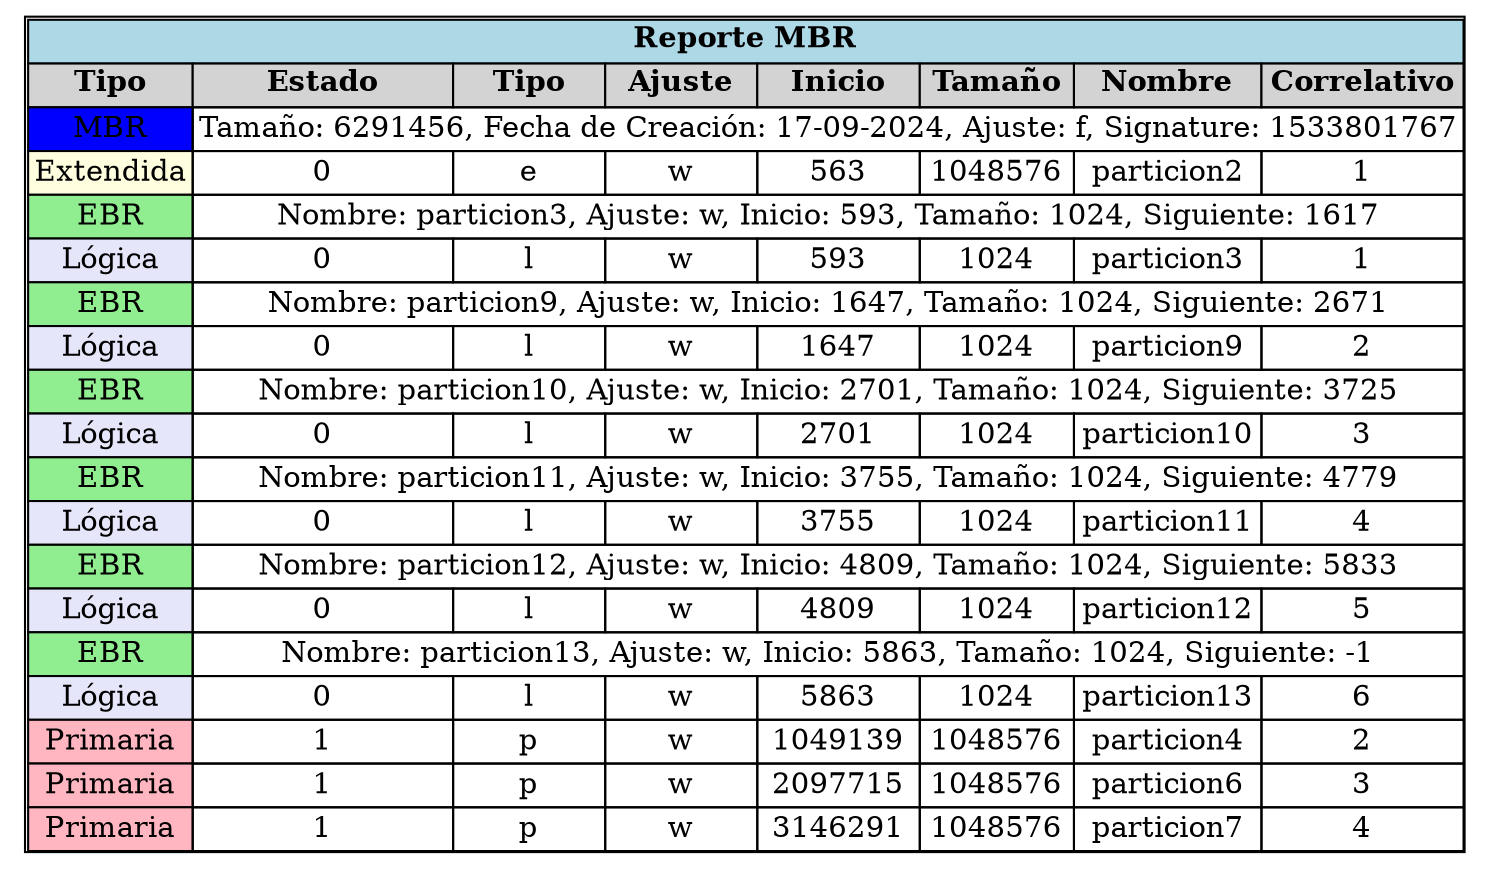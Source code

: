 digraph G {
node [shape=plaintext];
tabla [label=<
<table border='1' cellborder='1' cellspacing='0'>
<tr><td colspan='8' bgcolor='lightblue'><b>Reporte MBR</b></td></tr>
<tr><td bgcolor='lightgray'><b>Tipo</b></td><td bgcolor='lightgray'><b>Estado</b></td><td bgcolor='lightgray'><b>Tipo</b></td><td bgcolor='lightgray'><b>Ajuste</b></td><td bgcolor='lightgray'><b>Inicio</b></td><td bgcolor='lightgray'><b>Tamaño</b></td><td bgcolor='lightgray'><b>Nombre</b></td><td bgcolor='lightgray'><b>Correlativo</b></td></tr>
<tr><td bgcolor='blue'>MBR</td><td colspan='7'>Tamaño: 6291456, Fecha de Creación: 17-09-2024, Ajuste: f, Signature: 1533801767</td></tr>
<tr><td bgcolor='lightyellow'>Extendida</td><td>0</td><td>e</td><td>w</td><td>563</td><td>1048576</td><td>particion2</td><td>1</td></tr>
<tr><td bgcolor='lightgreen'>EBR</td><td colspan='7'>Nombre: particion3, Ajuste: w, Inicio: 593, Tamaño: 1024, Siguiente: 1617</td></tr>
<tr><td bgcolor='lavender'>Lógica</td><td>0</td><td>l</td><td>w</td><td>593</td><td>1024</td><td>particion3</td><td>1</td></tr>
<tr><td bgcolor='lightgreen'>EBR</td><td colspan='7'>Nombre: particion9, Ajuste: w, Inicio: 1647, Tamaño: 1024, Siguiente: 2671</td></tr>
<tr><td bgcolor='lavender'>Lógica</td><td>0</td><td>l</td><td>w</td><td>1647</td><td>1024</td><td>particion9</td><td>2</td></tr>
<tr><td bgcolor='lightgreen'>EBR</td><td colspan='7'>Nombre: particion10, Ajuste: w, Inicio: 2701, Tamaño: 1024, Siguiente: 3725</td></tr>
<tr><td bgcolor='lavender'>Lógica</td><td>0</td><td>l</td><td>w</td><td>2701</td><td>1024</td><td>particion10</td><td>3</td></tr>
<tr><td bgcolor='lightgreen'>EBR</td><td colspan='7'>Nombre: particion11, Ajuste: w, Inicio: 3755, Tamaño: 1024, Siguiente: 4779</td></tr>
<tr><td bgcolor='lavender'>Lógica</td><td>0</td><td>l</td><td>w</td><td>3755</td><td>1024</td><td>particion11</td><td>4</td></tr>
<tr><td bgcolor='lightgreen'>EBR</td><td colspan='7'>Nombre: particion12, Ajuste: w, Inicio: 4809, Tamaño: 1024, Siguiente: 5833</td></tr>
<tr><td bgcolor='lavender'>Lógica</td><td>0</td><td>l</td><td>w</td><td>4809</td><td>1024</td><td>particion12</td><td>5</td></tr>
<tr><td bgcolor='lightgreen'>EBR</td><td colspan='7'>Nombre: particion13, Ajuste: w, Inicio: 5863, Tamaño: 1024, Siguiente: -1</td></tr>
<tr><td bgcolor='lavender'>Lógica</td><td>0</td><td>l</td><td>w</td><td>5863</td><td>1024</td><td>particion13</td><td>6</td></tr>
<tr><td bgcolor='lightpink'>Primaria</td><td>1</td><td>p</td><td>w</td><td>1049139</td><td>1048576</td><td>particion4</td><td>2</td></tr>
<tr><td bgcolor='lightpink'>Primaria</td><td>1</td><td>p</td><td>w</td><td>2097715</td><td>1048576</td><td>particion6</td><td>3</td></tr>
<tr><td bgcolor='lightpink'>Primaria</td><td>1</td><td>p</td><td>w</td><td>3146291</td><td>1048576</td><td>particion7</td><td>4</td></tr>
</table>
>];
}
